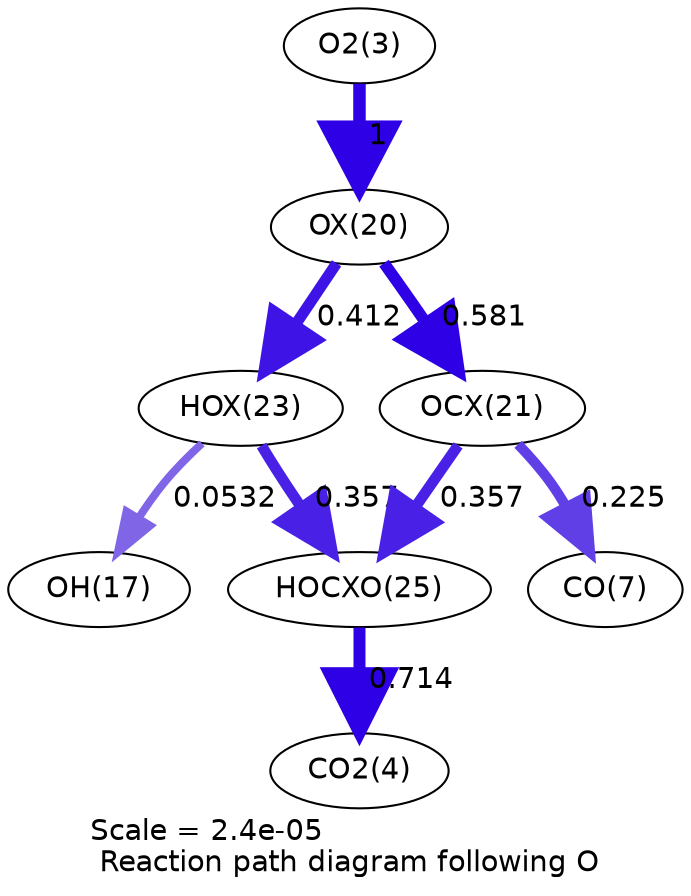 digraph reaction_paths {
center=1;
s5 -> s34[fontname="Helvetica", penwidth=6, arrowsize=3, color="0.7, 1.5, 0.9"
, label=" 1"];
s34 -> s37[fontname="Helvetica", penwidth=5.33, arrowsize=2.67, color="0.7, 0.912, 0.9"
, label=" 0.412"];
s34 -> s35[fontname="Helvetica", penwidth=5.59, arrowsize=2.8, color="0.7, 1.08, 0.9"
, label=" 0.581"];
s37 -> s19[fontname="Helvetica", penwidth=3.79, arrowsize=1.89, color="0.7, 0.553, 0.9"
, label=" 0.0532"];
s37 -> s39[fontname="Helvetica", penwidth=5.22, arrowsize=2.61, color="0.7, 0.857, 0.9"
, label=" 0.357"];
s35 -> s9[fontname="Helvetica", penwidth=4.87, arrowsize=2.44, color="0.7, 0.725, 0.9"
, label=" 0.225"];
s35 -> s39[fontname="Helvetica", penwidth=5.22, arrowsize=2.61, color="0.7, 0.857, 0.9"
, label=" 0.357"];
s39 -> s6[fontname="Helvetica", penwidth=5.75, arrowsize=2.87, color="0.7, 1.21, 0.9"
, label=" 0.714"];
s5 [ fontname="Helvetica", label="O2(3)"];
s6 [ fontname="Helvetica", label="CO2(4)"];
s9 [ fontname="Helvetica", label="CO(7)"];
s19 [ fontname="Helvetica", label="OH(17)"];
s34 [ fontname="Helvetica", label="OX(20)"];
s35 [ fontname="Helvetica", label="OCX(21)"];
s37 [ fontname="Helvetica", label="HOX(23)"];
s39 [ fontname="Helvetica", label="HOCXO(25)"];
 label = "Scale = 2.4e-05\l Reaction path diagram following O";
 fontname = "Helvetica";
}
